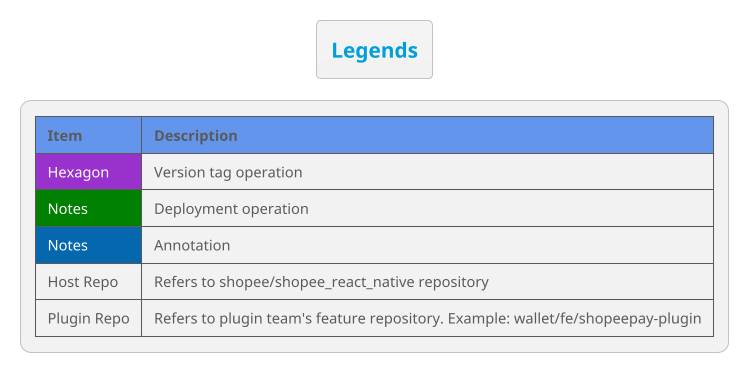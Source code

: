 @startuml
!theme bluegray
skinparam FooterFontColor black

title Legends

legend top left
    |<#CornflowerBlue> **Item** |<#CornflowerBlue> **Description** |
    |<#DarkOrchid> <color #white>Hexagon</color> | Version tag operation |
    |<#Green> <color #white>Notes</color> | Deployment operation |
    |<#0568ae> <color #white>Notes</color> | Annotation |
    | Host Repo | Refers to shopee/shopee_react_native repository |
    | Plugin Repo | Refers to plugin team's feature repository. Example: wallet/fe/shopeepay-plugin |
endlegend
@enduml

